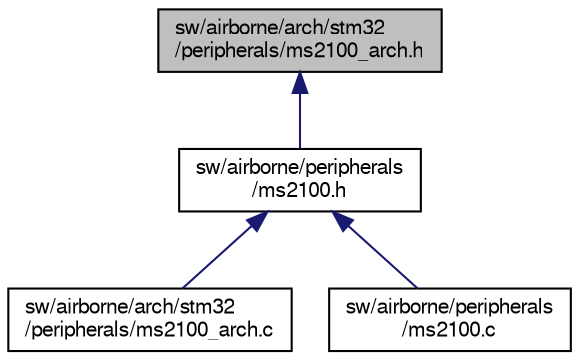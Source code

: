digraph "sw/airborne/arch/stm32/peripherals/ms2100_arch.h"
{
  edge [fontname="FreeSans",fontsize="10",labelfontname="FreeSans",labelfontsize="10"];
  node [fontname="FreeSans",fontsize="10",shape=record];
  Node1 [label="sw/airborne/arch/stm32\l/peripherals/ms2100_arch.h",height=0.2,width=0.4,color="black", fillcolor="grey75", style="filled", fontcolor="black"];
  Node1 -> Node2 [dir="back",color="midnightblue",fontsize="10",style="solid",fontname="FreeSans"];
  Node2 [label="sw/airborne/peripherals\l/ms2100.h",height=0.2,width=0.4,color="black", fillcolor="white", style="filled",URL="$ms2100_8h.html",tooltip="Driver for the ms2100 magnetic sensor from PNI. "];
  Node2 -> Node3 [dir="back",color="midnightblue",fontsize="10",style="solid",fontname="FreeSans"];
  Node3 [label="sw/airborne/arch/stm32\l/peripherals/ms2100_arch.c",height=0.2,width=0.4,color="black", fillcolor="white", style="filled",URL="$ms2100__arch_8c.html",tooltip="STM32 specific functions for the ms2100 magnetic sensor from PNI. "];
  Node2 -> Node4 [dir="back",color="midnightblue",fontsize="10",style="solid",fontname="FreeSans"];
  Node4 [label="sw/airborne/peripherals\l/ms2100.c",height=0.2,width=0.4,color="black", fillcolor="white", style="filled",URL="$ms2100_8c.html",tooltip="Driver for the ms2100 magnetic sensor from PNI. "];
}
